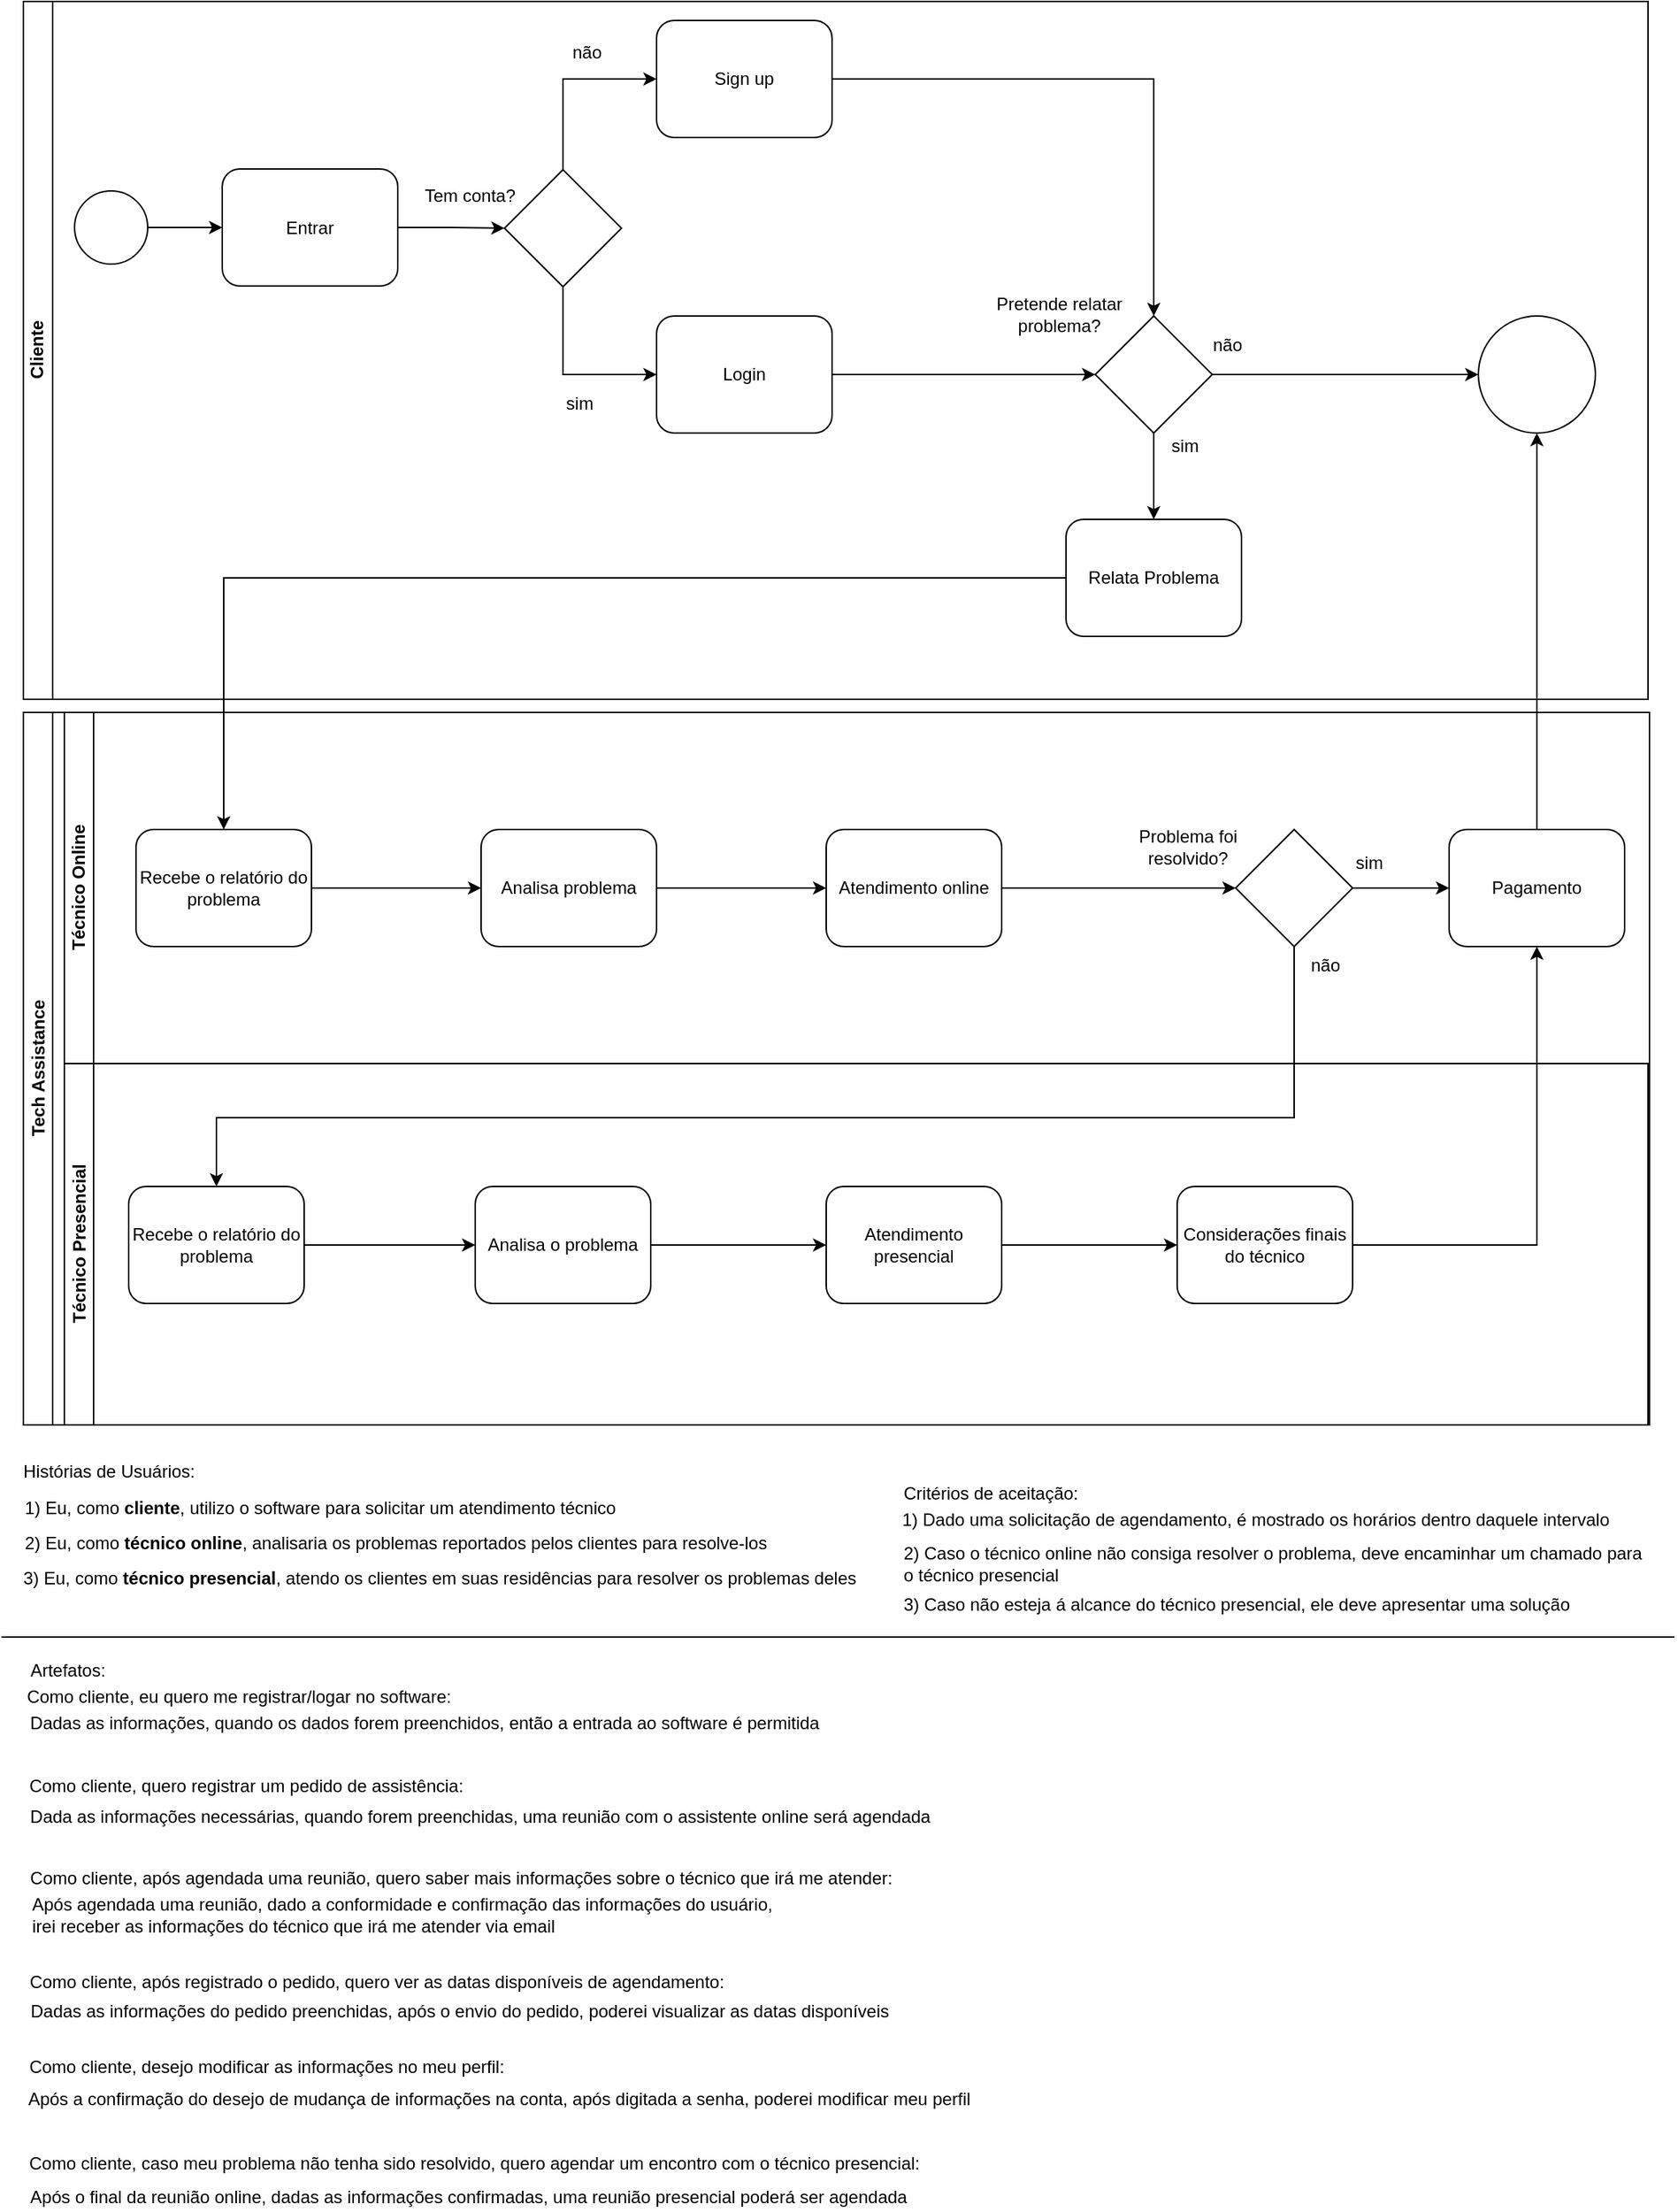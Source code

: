 <mxfile version="14.6.13" type="device" pages="4"><diagram id="fhYrM6fedOREc8LX-6zd" name="Fluxo de Negócios"><mxGraphModel dx="1086" dy="806" grid="0" gridSize="10" guides="1" tooltips="1" connect="1" arrows="1" fold="1" page="1" pageScale="1" pageWidth="1169" pageHeight="1654" math="0" shadow="0"><root><mxCell id="0"/><mxCell id="1" parent="0"/><mxCell id="6hOFbWfF97zYFT2G8j-g-1" value="Cliente" style="swimlane;html=1;horizontal=0;startSize=20;" parent="1" vertex="1"><mxGeometry x="29" y="41" width="1111" height="477" as="geometry"/></mxCell><mxCell id="6hOFbWfF97zYFT2G8j-g-12" style="edgeStyle=orthogonalEdgeStyle;rounded=0;orthogonalLoop=1;jettySize=auto;html=1;exitX=1;exitY=0.5;exitDx=0;exitDy=0;entryX=0;entryY=0.5;entryDx=0;entryDy=0;" parent="6hOFbWfF97zYFT2G8j-g-1" source="6hOFbWfF97zYFT2G8j-g-3" target="6hOFbWfF97zYFT2G8j-g-5" edge="1"><mxGeometry relative="1" as="geometry"/></mxCell><mxCell id="6hOFbWfF97zYFT2G8j-g-3" value="" style="shape=mxgraph.bpmn.shape;html=1;verticalLabelPosition=bottom;labelBackgroundColor=#ffffff;verticalAlign=top;align=center;perimeter=ellipsePerimeter;outlineConnect=0;outline=standard;symbol=general;" parent="6hOFbWfF97zYFT2G8j-g-1" vertex="1"><mxGeometry x="35" y="129.5" width="50" height="50" as="geometry"/></mxCell><mxCell id="6hOFbWfF97zYFT2G8j-g-7" style="edgeStyle=orthogonalEdgeStyle;rounded=0;orthogonalLoop=1;jettySize=auto;html=1;exitX=1;exitY=0.5;exitDx=0;exitDy=0;entryX=0;entryY=0.5;entryDx=0;entryDy=0;" parent="6hOFbWfF97zYFT2G8j-g-1" source="6hOFbWfF97zYFT2G8j-g-5" target="6hOFbWfF97zYFT2G8j-g-6" edge="1"><mxGeometry relative="1" as="geometry"/></mxCell><mxCell id="6hOFbWfF97zYFT2G8j-g-5" value="Entrar" style="shape=ext;rounded=1;html=1;whiteSpace=wrap;" parent="6hOFbWfF97zYFT2G8j-g-1" vertex="1"><mxGeometry x="136" y="114.5" width="120" height="80" as="geometry"/></mxCell><mxCell id="6hOFbWfF97zYFT2G8j-g-10" style="edgeStyle=orthogonalEdgeStyle;rounded=0;orthogonalLoop=1;jettySize=auto;html=1;exitX=0.5;exitY=0;exitDx=0;exitDy=0;entryX=0;entryY=0.5;entryDx=0;entryDy=0;" parent="6hOFbWfF97zYFT2G8j-g-1" source="6hOFbWfF97zYFT2G8j-g-6" target="6hOFbWfF97zYFT2G8j-g-9" edge="1"><mxGeometry relative="1" as="geometry"/></mxCell><mxCell id="6hOFbWfF97zYFT2G8j-g-11" style="edgeStyle=orthogonalEdgeStyle;rounded=0;orthogonalLoop=1;jettySize=auto;html=1;exitX=0.5;exitY=1;exitDx=0;exitDy=0;entryX=0;entryY=0.5;entryDx=0;entryDy=0;" parent="6hOFbWfF97zYFT2G8j-g-1" source="6hOFbWfF97zYFT2G8j-g-6" target="6hOFbWfF97zYFT2G8j-g-8" edge="1"><mxGeometry relative="1" as="geometry"/></mxCell><mxCell id="6hOFbWfF97zYFT2G8j-g-6" value="" style="rhombus;whiteSpace=wrap;html=1;" parent="6hOFbWfF97zYFT2G8j-g-1" vertex="1"><mxGeometry x="329" y="115" width="80" height="80" as="geometry"/></mxCell><mxCell id="6hOFbWfF97zYFT2G8j-g-22" style="edgeStyle=orthogonalEdgeStyle;rounded=0;orthogonalLoop=1;jettySize=auto;html=1;exitX=1;exitY=0.5;exitDx=0;exitDy=0;entryX=0;entryY=0.5;entryDx=0;entryDy=0;" parent="6hOFbWfF97zYFT2G8j-g-1" source="6hOFbWfF97zYFT2G8j-g-8" target="6hOFbWfF97zYFT2G8j-g-21" edge="1"><mxGeometry relative="1" as="geometry"/></mxCell><mxCell id="6hOFbWfF97zYFT2G8j-g-8" value="Login" style="shape=ext;rounded=1;html=1;whiteSpace=wrap;" parent="6hOFbWfF97zYFT2G8j-g-1" vertex="1"><mxGeometry x="433" y="215" width="120" height="80" as="geometry"/></mxCell><mxCell id="6hOFbWfF97zYFT2G8j-g-14" style="edgeStyle=orthogonalEdgeStyle;rounded=0;orthogonalLoop=1;jettySize=auto;html=1;exitX=1;exitY=0.5;exitDx=0;exitDy=0;entryX=0.5;entryY=0;entryDx=0;entryDy=0;" parent="6hOFbWfF97zYFT2G8j-g-1" source="6hOFbWfF97zYFT2G8j-g-9" target="6hOFbWfF97zYFT2G8j-g-21" edge="1"><mxGeometry relative="1" as="geometry"><mxPoint x="713" y="53" as="targetPoint"/></mxGeometry></mxCell><mxCell id="6hOFbWfF97zYFT2G8j-g-9" value="Sign up" style="shape=ext;rounded=1;html=1;whiteSpace=wrap;" parent="6hOFbWfF97zYFT2G8j-g-1" vertex="1"><mxGeometry x="433" y="13" width="120" height="80" as="geometry"/></mxCell><mxCell id="6hOFbWfF97zYFT2G8j-g-16" value="Tem conta?" style="text;html=1;align=center;verticalAlign=middle;resizable=0;points=[];autosize=1;" parent="6hOFbWfF97zYFT2G8j-g-1" vertex="1"><mxGeometry x="269" y="124" width="72" height="18" as="geometry"/></mxCell><mxCell id="6hOFbWfF97zYFT2G8j-g-17" value="sim" style="text;html=1;align=center;verticalAlign=middle;resizable=0;points=[];autosize=1;" parent="6hOFbWfF97zYFT2G8j-g-1" vertex="1"><mxGeometry x="365" y="266" width="29" height="18" as="geometry"/></mxCell><mxCell id="6hOFbWfF97zYFT2G8j-g-18" value="não" style="text;html=1;align=center;verticalAlign=middle;resizable=0;points=[];autosize=1;" parent="6hOFbWfF97zYFT2G8j-g-1" vertex="1"><mxGeometry x="370" y="26" width="30" height="18" as="geometry"/></mxCell><mxCell id="6hOFbWfF97zYFT2G8j-g-26" style="edgeStyle=orthogonalEdgeStyle;rounded=0;orthogonalLoop=1;jettySize=auto;html=1;exitX=1;exitY=0.5;exitDx=0;exitDy=0;entryX=0;entryY=0.5;entryDx=0;entryDy=0;" parent="6hOFbWfF97zYFT2G8j-g-1" source="6hOFbWfF97zYFT2G8j-g-21" target="6hOFbWfF97zYFT2G8j-g-25" edge="1"><mxGeometry relative="1" as="geometry"/></mxCell><mxCell id="6hOFbWfF97zYFT2G8j-g-32" style="edgeStyle=orthogonalEdgeStyle;rounded=0;orthogonalLoop=1;jettySize=auto;html=1;exitX=0.5;exitY=1;exitDx=0;exitDy=0;entryX=0.5;entryY=0;entryDx=0;entryDy=0;" parent="6hOFbWfF97zYFT2G8j-g-1" source="6hOFbWfF97zYFT2G8j-g-21" target="6hOFbWfF97zYFT2G8j-g-31" edge="1"><mxGeometry relative="1" as="geometry"/></mxCell><mxCell id="6hOFbWfF97zYFT2G8j-g-21" value="" style="rhombus;whiteSpace=wrap;html=1;" parent="6hOFbWfF97zYFT2G8j-g-1" vertex="1"><mxGeometry x="733" y="215" width="80" height="80" as="geometry"/></mxCell><mxCell id="6hOFbWfF97zYFT2G8j-g-24" value="Pretende relatar&lt;br&gt;problema?" style="text;html=1;align=center;verticalAlign=middle;resizable=0;points=[];autosize=1;" parent="6hOFbWfF97zYFT2G8j-g-1" vertex="1"><mxGeometry x="660" y="198" width="96" height="32" as="geometry"/></mxCell><mxCell id="6hOFbWfF97zYFT2G8j-g-25" value="" style="ellipse;whiteSpace=wrap;html=1;aspect=fixed;" parent="6hOFbWfF97zYFT2G8j-g-1" vertex="1"><mxGeometry x="995" y="215" width="80" height="80" as="geometry"/></mxCell><mxCell id="6hOFbWfF97zYFT2G8j-g-27" value="não" style="text;html=1;align=center;verticalAlign=middle;resizable=0;points=[];autosize=1;" parent="6hOFbWfF97zYFT2G8j-g-1" vertex="1"><mxGeometry x="808" y="226" width="30" height="18" as="geometry"/></mxCell><mxCell id="6hOFbWfF97zYFT2G8j-g-28" value="sim" style="text;html=1;align=center;verticalAlign=middle;resizable=0;points=[];autosize=1;" parent="6hOFbWfF97zYFT2G8j-g-1" vertex="1"><mxGeometry x="779" y="295" width="29" height="18" as="geometry"/></mxCell><mxCell id="6hOFbWfF97zYFT2G8j-g-31" value="Relata Problema" style="shape=ext;rounded=1;html=1;whiteSpace=wrap;" parent="6hOFbWfF97zYFT2G8j-g-1" vertex="1"><mxGeometry x="713" y="354" width="120" height="80" as="geometry"/></mxCell><mxCell id="6hOFbWfF97zYFT2G8j-g-20" value="Tech Assistance" style="swimlane;html=1;horizontal=0;startSize=20;" parent="1" vertex="1"><mxGeometry x="29" y="527" width="1112" height="487" as="geometry"/></mxCell><mxCell id="6hOFbWfF97zYFT2G8j-g-30" value="Técnico Online" style="swimlane;html=1;horizontal=0;startSize=20;" parent="6hOFbWfF97zYFT2G8j-g-20" vertex="1"><mxGeometry x="28" width="1084" height="240" as="geometry"/></mxCell><mxCell id="6hOFbWfF97zYFT2G8j-g-37" style="edgeStyle=orthogonalEdgeStyle;rounded=0;orthogonalLoop=1;jettySize=auto;html=1;exitX=1;exitY=0.5;exitDx=0;exitDy=0;entryX=0;entryY=0.5;entryDx=0;entryDy=0;" parent="6hOFbWfF97zYFT2G8j-g-30" source="6hOFbWfF97zYFT2G8j-g-33" target="6hOFbWfF97zYFT2G8j-g-36" edge="1"><mxGeometry relative="1" as="geometry"/></mxCell><mxCell id="6hOFbWfF97zYFT2G8j-g-33" value="Recebe o relatório do problema" style="shape=ext;rounded=1;html=1;whiteSpace=wrap;" parent="6hOFbWfF97zYFT2G8j-g-30" vertex="1"><mxGeometry x="49" y="80" width="120" height="80" as="geometry"/></mxCell><mxCell id="6hOFbWfF97zYFT2G8j-g-41" style="edgeStyle=orthogonalEdgeStyle;rounded=0;orthogonalLoop=1;jettySize=auto;html=1;exitX=1;exitY=0.5;exitDx=0;exitDy=0;entryX=0;entryY=0.5;entryDx=0;entryDy=0;" parent="6hOFbWfF97zYFT2G8j-g-30" source="6hOFbWfF97zYFT2G8j-g-36" target="6hOFbWfF97zYFT2G8j-g-40" edge="1"><mxGeometry relative="1" as="geometry"/></mxCell><mxCell id="6hOFbWfF97zYFT2G8j-g-36" value="Analisa problema" style="shape=ext;rounded=1;html=1;whiteSpace=wrap;" parent="6hOFbWfF97zYFT2G8j-g-30" vertex="1"><mxGeometry x="285" y="80" width="120" height="80" as="geometry"/></mxCell><mxCell id="6hOFbWfF97zYFT2G8j-g-43" style="edgeStyle=orthogonalEdgeStyle;rounded=0;orthogonalLoop=1;jettySize=auto;html=1;exitX=1;exitY=0.5;exitDx=0;exitDy=0;entryX=0;entryY=0.5;entryDx=0;entryDy=0;" parent="6hOFbWfF97zYFT2G8j-g-30" source="6hOFbWfF97zYFT2G8j-g-40" target="6hOFbWfF97zYFT2G8j-g-42" edge="1"><mxGeometry relative="1" as="geometry"/></mxCell><mxCell id="6hOFbWfF97zYFT2G8j-g-40" value="Atendimento online" style="shape=ext;rounded=1;html=1;whiteSpace=wrap;" parent="6hOFbWfF97zYFT2G8j-g-30" vertex="1"><mxGeometry x="521" y="80" width="120" height="80" as="geometry"/></mxCell><mxCell id="LkQ3J-r3MltWaJuAtTZb-3" style="edgeStyle=orthogonalEdgeStyle;rounded=0;orthogonalLoop=1;jettySize=auto;html=1;exitX=1;exitY=0.5;exitDx=0;exitDy=0;" parent="6hOFbWfF97zYFT2G8j-g-30" source="6hOFbWfF97zYFT2G8j-g-42" target="LkQ3J-r3MltWaJuAtTZb-1" edge="1"><mxGeometry relative="1" as="geometry"/></mxCell><mxCell id="6hOFbWfF97zYFT2G8j-g-42" value="" style="rhombus;whiteSpace=wrap;html=1;" parent="6hOFbWfF97zYFT2G8j-g-30" vertex="1"><mxGeometry x="801" y="80" width="80" height="80" as="geometry"/></mxCell><mxCell id="6hOFbWfF97zYFT2G8j-g-45" value="Problema foi&lt;br&gt;resolvido?" style="text;html=1;align=center;verticalAlign=middle;resizable=0;points=[];autosize=1;" parent="6hOFbWfF97zYFT2G8j-g-30" vertex="1"><mxGeometry x="729" y="76" width="77" height="32" as="geometry"/></mxCell><mxCell id="6hOFbWfF97zYFT2G8j-g-46" value="sim" style="text;html=1;align=center;verticalAlign=middle;resizable=0;points=[];autosize=1;" parent="6hOFbWfF97zYFT2G8j-g-30" vertex="1"><mxGeometry x="877" y="94" width="29" height="18" as="geometry"/></mxCell><mxCell id="6hOFbWfF97zYFT2G8j-g-47" value="não" style="text;html=1;align=center;verticalAlign=middle;resizable=0;points=[];autosize=1;" parent="6hOFbWfF97zYFT2G8j-g-30" vertex="1"><mxGeometry x="847" y="164" width="30" height="18" as="geometry"/></mxCell><mxCell id="LkQ3J-r3MltWaJuAtTZb-1" value="Pagamento" style="shape=ext;rounded=1;html=1;whiteSpace=wrap;" parent="6hOFbWfF97zYFT2G8j-g-30" vertex="1"><mxGeometry x="947" y="80" width="120" height="80" as="geometry"/></mxCell><mxCell id="6hOFbWfF97zYFT2G8j-g-49" value="Técnico Presencial" style="swimlane;html=1;horizontal=0;startSize=20;" parent="6hOFbWfF97zYFT2G8j-g-20" vertex="1"><mxGeometry x="28" y="240" width="1083" height="247" as="geometry"/></mxCell><mxCell id="6hOFbWfF97zYFT2G8j-g-53" style="edgeStyle=orthogonalEdgeStyle;rounded=0;orthogonalLoop=1;jettySize=auto;html=1;exitX=1;exitY=0.5;exitDx=0;exitDy=0;entryX=0;entryY=0.5;entryDx=0;entryDy=0;" parent="6hOFbWfF97zYFT2G8j-g-49" source="6hOFbWfF97zYFT2G8j-g-50" target="6hOFbWfF97zYFT2G8j-g-52" edge="1"><mxGeometry relative="1" as="geometry"/></mxCell><mxCell id="6hOFbWfF97zYFT2G8j-g-50" value="Recebe o relatório do problema" style="shape=ext;rounded=1;html=1;whiteSpace=wrap;" parent="6hOFbWfF97zYFT2G8j-g-49" vertex="1"><mxGeometry x="44" y="84" width="120" height="80" as="geometry"/></mxCell><mxCell id="6hOFbWfF97zYFT2G8j-g-55" style="edgeStyle=orthogonalEdgeStyle;rounded=0;orthogonalLoop=1;jettySize=auto;html=1;exitX=1;exitY=0.5;exitDx=0;exitDy=0;entryX=0;entryY=0.5;entryDx=0;entryDy=0;" parent="6hOFbWfF97zYFT2G8j-g-49" source="6hOFbWfF97zYFT2G8j-g-52" target="6hOFbWfF97zYFT2G8j-g-54" edge="1"><mxGeometry relative="1" as="geometry"/></mxCell><mxCell id="6hOFbWfF97zYFT2G8j-g-52" value="Analisa o problema" style="shape=ext;rounded=1;html=1;whiteSpace=wrap;" parent="6hOFbWfF97zYFT2G8j-g-49" vertex="1"><mxGeometry x="281" y="84" width="120" height="80" as="geometry"/></mxCell><mxCell id="6hOFbWfF97zYFT2G8j-g-57" style="edgeStyle=orthogonalEdgeStyle;rounded=0;orthogonalLoop=1;jettySize=auto;html=1;exitX=1;exitY=0.5;exitDx=0;exitDy=0;entryX=0;entryY=0.5;entryDx=0;entryDy=0;" parent="6hOFbWfF97zYFT2G8j-g-49" source="6hOFbWfF97zYFT2G8j-g-54" target="6hOFbWfF97zYFT2G8j-g-56" edge="1"><mxGeometry relative="1" as="geometry"/></mxCell><mxCell id="6hOFbWfF97zYFT2G8j-g-54" value="Atendimento presencial" style="shape=ext;rounded=1;html=1;whiteSpace=wrap;" parent="6hOFbWfF97zYFT2G8j-g-49" vertex="1"><mxGeometry x="521" y="84" width="120" height="80" as="geometry"/></mxCell><mxCell id="6hOFbWfF97zYFT2G8j-g-56" value="Considerações finais do técnico" style="shape=ext;rounded=1;html=1;whiteSpace=wrap;" parent="6hOFbWfF97zYFT2G8j-g-49" vertex="1"><mxGeometry x="761" y="84" width="120" height="80" as="geometry"/></mxCell><mxCell id="6hOFbWfF97zYFT2G8j-g-51" style="edgeStyle=orthogonalEdgeStyle;rounded=0;orthogonalLoop=1;jettySize=auto;html=1;exitX=0.5;exitY=1;exitDx=0;exitDy=0;entryX=0.5;entryY=0;entryDx=0;entryDy=0;" parent="6hOFbWfF97zYFT2G8j-g-20" source="6hOFbWfF97zYFT2G8j-g-42" target="6hOFbWfF97zYFT2G8j-g-50" edge="1"><mxGeometry relative="1" as="geometry"><Array as="points"><mxPoint x="869" y="277"/><mxPoint x="132" y="277"/></Array></mxGeometry></mxCell><mxCell id="LkQ3J-r3MltWaJuAtTZb-2" style="edgeStyle=orthogonalEdgeStyle;rounded=0;orthogonalLoop=1;jettySize=auto;html=1;exitX=1;exitY=0.5;exitDx=0;exitDy=0;" parent="6hOFbWfF97zYFT2G8j-g-20" source="6hOFbWfF97zYFT2G8j-g-56" target="LkQ3J-r3MltWaJuAtTZb-1" edge="1"><mxGeometry relative="1" as="geometry"/></mxCell><mxCell id="6hOFbWfF97zYFT2G8j-g-48" style="edgeStyle=orthogonalEdgeStyle;rounded=0;orthogonalLoop=1;jettySize=auto;html=1;exitX=0;exitY=0.5;exitDx=0;exitDy=0;entryX=0.5;entryY=0;entryDx=0;entryDy=0;" parent="1" source="6hOFbWfF97zYFT2G8j-g-31" target="6hOFbWfF97zYFT2G8j-g-33" edge="1"><mxGeometry relative="1" as="geometry"/></mxCell><mxCell id="LkQ3J-r3MltWaJuAtTZb-4" style="edgeStyle=orthogonalEdgeStyle;rounded=0;orthogonalLoop=1;jettySize=auto;html=1;exitX=0.5;exitY=0;exitDx=0;exitDy=0;entryX=0.5;entryY=1;entryDx=0;entryDy=0;" parent="1" source="LkQ3J-r3MltWaJuAtTZb-1" target="6hOFbWfF97zYFT2G8j-g-25" edge="1"><mxGeometry relative="1" as="geometry"/></mxCell><mxCell id="DTJ91bI0KCERQVyv46Px-1" value="Histórias de Usuários:" style="text;html=1;align=left;verticalAlign=middle;resizable=0;points=[];autosize=1;" parent="1" vertex="1"><mxGeometry x="27" y="1037" width="127" height="18" as="geometry"/></mxCell><mxCell id="DTJ91bI0KCERQVyv46Px-2" value="1) Eu, como &lt;b&gt;cliente&lt;/b&gt;, utilizo o software para solicitar um atendimento técnico" style="text;html=1;align=left;verticalAlign=middle;resizable=0;points=[];autosize=1;" parent="1" vertex="1"><mxGeometry x="28" y="1062" width="414" height="18" as="geometry"/></mxCell><mxCell id="DTJ91bI0KCERQVyv46Px-3" value="&lt;div&gt;&lt;span&gt;2) Eu, como &lt;/span&gt;&lt;b&gt;técnico online&lt;/b&gt;&lt;span&gt;, analisaria os problemas reportados pelos clientes para resolve-los&lt;/span&gt;&lt;/div&gt;" style="text;html=1;align=left;verticalAlign=middle;resizable=0;points=[];autosize=1;" parent="1" vertex="1"><mxGeometry x="28" y="1086" width="518" height="18" as="geometry"/></mxCell><mxCell id="DTJ91bI0KCERQVyv46Px-4" value="3) Eu, como &lt;b&gt;técnico presencial&lt;/b&gt;, atendo os clientes em suas residências para resolver os problemas deles" style="text;html=1;align=left;verticalAlign=middle;resizable=0;points=[];autosize=1;" parent="1" vertex="1"><mxGeometry x="27" y="1110" width="580" height="18" as="geometry"/></mxCell><mxCell id="CYKeE9gmk5xtWuaOP8tf-1" value="Critérios de aceitação:" style="text;html=1;align=left;verticalAlign=middle;resizable=0;points=[];autosize=1;" parent="1" vertex="1"><mxGeometry x="629" y="1052" width="129" height="18" as="geometry"/></mxCell><mxCell id="CYKeE9gmk5xtWuaOP8tf-2" value="1) Dado uma solicitação de agendamento, é mostrado os horários dentro daquele intervalo" style="text;html=1;align=left;verticalAlign=middle;resizable=0;points=[];autosize=1;" parent="1" vertex="1"><mxGeometry x="628" y="1070" width="494" height="18" as="geometry"/></mxCell><mxCell id="CYKeE9gmk5xtWuaOP8tf-3" value="2) Caso o técnico online não consiga resolver o problema, deve encaminhar um chamado para &lt;br&gt;o técnico presencial&amp;nbsp;" style="text;html=1;align=left;verticalAlign=middle;resizable=0;points=[];autosize=1;" parent="1" vertex="1"><mxGeometry x="629" y="1093" width="515" height="32" as="geometry"/></mxCell><mxCell id="CYKeE9gmk5xtWuaOP8tf-4" value="3) Caso não esteja á alcance do técnico presencial, ele deve apresentar uma solução" style="text;html=1;align=left;verticalAlign=middle;resizable=0;points=[];autosize=1;" parent="1" vertex="1"><mxGeometry x="629" y="1128" width="466" height="18" as="geometry"/></mxCell><mxCell id="sM4nDDVe7Kjpya3O-vPJ-1" value="Artefatos:" style="text;html=1;align=center;verticalAlign=middle;resizable=0;points=[];autosize=1;strokeColor=none;" parent="1" vertex="1"><mxGeometry x="28" y="1173" width="61" height="18" as="geometry"/></mxCell><mxCell id="sM4nDDVe7Kjpya3O-vPJ-3" value="Como cliente, eu quero me registrar/logar no software:" style="text;html=1;align=center;verticalAlign=middle;resizable=0;points=[];autosize=1;strokeColor=none;" parent="1" vertex="1"><mxGeometry x="26" y="1191" width="300" height="18" as="geometry"/></mxCell><mxCell id="sM4nDDVe7Kjpya3O-vPJ-4" value="Dadas as informações, quando os dados forem preenchidos, então a entrada ao software é permitida" style="text;html=1;align=center;verticalAlign=middle;resizable=0;points=[];autosize=1;strokeColor=none;" parent="1" vertex="1"><mxGeometry x="28" y="1209" width="550" height="18" as="geometry"/></mxCell><mxCell id="sM4nDDVe7Kjpya3O-vPJ-5" value="Como cliente, quero registrar um pedido de assistência:" style="text;html=1;align=center;verticalAlign=middle;resizable=0;points=[];autosize=1;strokeColor=none;" parent="1" vertex="1"><mxGeometry x="27" y="1252" width="307" height="18" as="geometry"/></mxCell><mxCell id="sM4nDDVe7Kjpya3O-vPJ-10" style="rounded=0;orthogonalLoop=1;jettySize=auto;html=1;endArrow=none;endFill=0;" parent="1" edge="1"><mxGeometry relative="1" as="geometry"><mxPoint x="1158" y="1159" as="targetPoint"/><mxPoint x="14" y="1159" as="sourcePoint"/></mxGeometry></mxCell><mxCell id="sM4nDDVe7Kjpya3O-vPJ-6" value="Dada as informações necessárias, quando forem preenchidas, uma reunião com o assistente online será agendada" style="text;html=1;align=center;verticalAlign=middle;resizable=0;points=[];autosize=1;strokeColor=none;" parent="1" vertex="1"><mxGeometry x="28" y="1273" width="626" height="18" as="geometry"/></mxCell><mxCell id="sM4nDDVe7Kjpya3O-vPJ-7" value="Como cliente, após registrado o pedido, quero ver as datas disponíveis de agendamento:&amp;nbsp;" style="text;html=1;align=center;verticalAlign=middle;resizable=0;points=[];autosize=1;strokeColor=none;" parent="1" vertex="1"><mxGeometry x="28" y="1386" width="488" height="18" as="geometry"/></mxCell><mxCell id="sM4nDDVe7Kjpya3O-vPJ-9" value="Dadas as informações do pedido preenchidas, após o envio do pedido, poderei visualizar as datas disponíveis" style="text;html=1;align=center;verticalAlign=middle;resizable=0;points=[];autosize=1;strokeColor=none;" parent="1" vertex="1"><mxGeometry x="28" y="1406" width="597" height="18" as="geometry"/></mxCell><mxCell id="sM4nDDVe7Kjpya3O-vPJ-11" value="Como cliente, após agendada uma reunião, quero saber mais informações sobre o técnico que irá me atender:" style="text;html=1;align=center;verticalAlign=middle;resizable=0;points=[];autosize=1;strokeColor=none;" parent="1" vertex="1"><mxGeometry x="28" y="1315" width="600" height="18" as="geometry"/></mxCell><mxCell id="sM4nDDVe7Kjpya3O-vPJ-12" value="Após agendada uma reunião, dado a conformidade e confirmação das informações do usuário,&lt;br&gt;irei receber as informações do técnico que irá me atender via email" style="text;html=1;align=left;verticalAlign=middle;resizable=0;points=[];autosize=1;strokeColor=none;" parent="1" vertex="1"><mxGeometry x="33" y="1333" width="516" height="32" as="geometry"/></mxCell><mxCell id="sM4nDDVe7Kjpya3O-vPJ-13" value="Como cliente, desejo modificar as informações no meu perfil:" style="text;html=1;align=center;verticalAlign=middle;resizable=0;points=[];autosize=1;strokeColor=none;" parent="1" vertex="1"><mxGeometry x="27" y="1444" width="335" height="18" as="geometry"/></mxCell><mxCell id="sM4nDDVe7Kjpya3O-vPJ-14" value="Após a confirmação do desejo de mudança de informações na conta, após digitada a senha, poderei modificar meu perfil" style="text;html=1;align=center;verticalAlign=middle;resizable=0;points=[];autosize=1;strokeColor=none;" parent="1" vertex="1"><mxGeometry x="27" y="1466" width="654" height="18" as="geometry"/></mxCell><mxCell id="aVCE51Q3PPtq1mWUPrL8-1" value="Como cliente, caso meu problema não tenha sido resolvido, quero agendar um encontro com o técnico presencial:" style="text;html=1;align=center;verticalAlign=middle;resizable=0;points=[];autosize=1;strokeColor=none;" parent="1" vertex="1"><mxGeometry x="27" y="1510" width="619" height="18" as="geometry"/></mxCell><mxCell id="aVCE51Q3PPtq1mWUPrL8-2" value="Após o final da reunião online, dadas as informações confirmadas, uma reunião presencial poderá ser agendada" style="text;html=1;align=center;verticalAlign=middle;resizable=0;points=[];autosize=1;strokeColor=none;" parent="1" vertex="1"><mxGeometry x="28" y="1533" width="610" height="18" as="geometry"/></mxCell></root></mxGraphModel></diagram><diagram id="Uy4hzoEuqUokP6v6UYgX" name="Diagrama ER"><mxGraphModel dx="1422" dy="822" grid="0" gridSize="10" guides="1" tooltips="1" connect="1" arrows="1" fold="1" page="1" pageScale="1" pageWidth="2339" pageHeight="3300" math="0" shadow="0"><root><mxCell id="2-ZSqhqYMnoBmDnUbMwL-0"/><mxCell id="2-ZSqhqYMnoBmDnUbMwL-1" parent="2-ZSqhqYMnoBmDnUbMwL-0"/><mxCell id="201b-r6yX68AuiItKj9P-21" style="edgeStyle=none;rounded=0;orthogonalLoop=1;jettySize=auto;html=1;exitX=1;exitY=0;exitDx=0;exitDy=0;entryX=0;entryY=1;entryDx=0;entryDy=0;endArrow=none;endFill=0;" parent="2-ZSqhqYMnoBmDnUbMwL-1" source="zXhLOtwSqZOTrxeQM2Ml-44" target="zXhLOtwSqZOTrxeQM2Ml-23" edge="1"><mxGeometry relative="1" as="geometry"/></mxCell><mxCell id="zXhLOtwSqZOTrxeQM2Ml-44" value="" style="ellipse;whiteSpace=wrap;html=1;" parent="2-ZSqhqYMnoBmDnUbMwL-1" vertex="1"><mxGeometry x="310" y="734" width="120" height="60" as="geometry"/></mxCell><mxCell id="201b-r6yX68AuiItKj9P-19" style="edgeStyle=none;rounded=0;orthogonalLoop=1;jettySize=auto;html=1;exitX=1;exitY=0.5;exitDx=0;exitDy=0;entryX=0;entryY=0.5;entryDx=0;entryDy=0;endArrow=none;endFill=0;" parent="2-ZSqhqYMnoBmDnUbMwL-1" source="zXhLOtwSqZOTrxeQM2Ml-41" target="zXhLOtwSqZOTrxeQM2Ml-23" edge="1"><mxGeometry relative="1" as="geometry"/></mxCell><mxCell id="zXhLOtwSqZOTrxeQM2Ml-41" value="" style="ellipse;whiteSpace=wrap;html=1;" parent="2-ZSqhqYMnoBmDnUbMwL-1" vertex="1"><mxGeometry x="310" y="647.5" width="120" height="60" as="geometry"/></mxCell><mxCell id="201b-r6yX68AuiItKj9P-10" style="edgeStyle=orthogonalEdgeStyle;rounded=0;orthogonalLoop=1;jettySize=auto;html=1;exitX=0;exitY=0.5;exitDx=0;exitDy=0;entryX=1;entryY=0.5;entryDx=0;entryDy=0;endArrow=none;endFill=0;" parent="2-ZSqhqYMnoBmDnUbMwL-1" source="aGDb4Ro1W5bUOzmWCLxA-0" target="V69mjMTbIYioe44d5kkG-5" edge="1"><mxGeometry relative="1" as="geometry"><mxPoint x="1263" y="390" as="targetPoint"/></mxGeometry></mxCell><mxCell id="201b-r6yX68AuiItKj9P-12" style="edgeStyle=none;rounded=0;orthogonalLoop=1;jettySize=auto;html=1;exitX=1;exitY=0.5;exitDx=0;exitDy=0;entryX=0;entryY=0.5;entryDx=0;entryDy=0;endArrow=none;endFill=0;" parent="2-ZSqhqYMnoBmDnUbMwL-1" source="aGDb4Ro1W5bUOzmWCLxA-0" target="aGDb4Ro1W5bUOzmWCLxA-7" edge="1"><mxGeometry relative="1" as="geometry"/></mxCell><mxCell id="201b-r6yX68AuiItKj9P-13" style="edgeStyle=none;rounded=0;orthogonalLoop=1;jettySize=auto;html=1;exitX=1;exitY=1;exitDx=0;exitDy=0;entryX=0;entryY=0;entryDx=0;entryDy=0;endArrow=none;endFill=0;" parent="2-ZSqhqYMnoBmDnUbMwL-1" source="aGDb4Ro1W5bUOzmWCLxA-0" target="aGDb4Ro1W5bUOzmWCLxA-19" edge="1"><mxGeometry relative="1" as="geometry"/></mxCell><mxCell id="201b-r6yX68AuiItKj9P-14" style="edgeStyle=none;rounded=0;orthogonalLoop=1;jettySize=auto;html=1;exitX=0;exitY=1;exitDx=0;exitDy=0;entryX=0.5;entryY=0;entryDx=0;entryDy=0;endArrow=none;endFill=0;" parent="2-ZSqhqYMnoBmDnUbMwL-1" source="aGDb4Ro1W5bUOzmWCLxA-0" target="zXhLOtwSqZOTrxeQM2Ml-0" edge="1"><mxGeometry relative="1" as="geometry"/></mxCell><mxCell id="201b-r6yX68AuiItKj9P-16" style="edgeStyle=none;rounded=0;orthogonalLoop=1;jettySize=auto;html=1;exitX=0.5;exitY=1;exitDx=0;exitDy=0;entryX=0.5;entryY=0;entryDx=0;entryDy=0;endArrow=none;endFill=0;" parent="2-ZSqhqYMnoBmDnUbMwL-1" source="aGDb4Ro1W5bUOzmWCLxA-0" target="aGDb4Ro1W5bUOzmWCLxA-5" edge="1"><mxGeometry relative="1" as="geometry"/></mxCell><mxCell id="201b-r6yX68AuiItKj9P-17" style="edgeStyle=none;rounded=0;orthogonalLoop=1;jettySize=auto;html=1;exitX=1;exitY=0.5;exitDx=0;exitDy=0;entryX=0;entryY=0.5;entryDx=0;entryDy=0;endArrow=none;endFill=0;" parent="2-ZSqhqYMnoBmDnUbMwL-1" source="V69mjMTbIYioe44d5kkG-0" target="aGDb4Ro1W5bUOzmWCLxA-1" edge="1"><mxGeometry relative="1" as="geometry"/></mxCell><mxCell id="201b-r6yX68AuiItKj9P-33" style="rounded=0;orthogonalLoop=1;jettySize=auto;html=1;exitX=0;exitY=0;exitDx=0;exitDy=0;entryX=0.5;entryY=1;entryDx=0;entryDy=0;endArrow=none;endFill=0;" parent="2-ZSqhqYMnoBmDnUbMwL-1" source="aGDb4Ro1W5bUOzmWCLxA-0" target="201b-r6yX68AuiItKj9P-31" edge="1"><mxGeometry relative="1" as="geometry"/></mxCell><mxCell id="aGDb4Ro1W5bUOzmWCLxA-0" value="Pessoa" style="whiteSpace=wrap;html=1;align=center;" parent="2-ZSqhqYMnoBmDnUbMwL-1" vertex="1"><mxGeometry x="1281.5" y="370" width="100" height="40" as="geometry"/></mxCell><mxCell id="aGDb4Ro1W5bUOzmWCLxA-1" value="Id_cliente" style="ellipse;whiteSpace=wrap;html=1;align=center;fontStyle=4;" parent="2-ZSqhqYMnoBmDnUbMwL-1" vertex="1"><mxGeometry x="1123" y="180" width="100" height="40" as="geometry"/></mxCell><mxCell id="201b-r6yX68AuiItKj9P-15" style="edgeStyle=none;rounded=0;orthogonalLoop=1;jettySize=auto;html=1;exitX=0.5;exitY=1;exitDx=0;exitDy=0;entryX=0.5;entryY=0;entryDx=0;entryDy=0;endArrow=none;endFill=0;" parent="2-ZSqhqYMnoBmDnUbMwL-1" source="aGDb4Ro1W5bUOzmWCLxA-3" target="aGDb4Ro1W5bUOzmWCLxA-0" edge="1"><mxGeometry relative="1" as="geometry"/></mxCell><mxCell id="aGDb4Ro1W5bUOzmWCLxA-3" value="Email" style="ellipse;whiteSpace=wrap;html=1;align=center;" parent="2-ZSqhqYMnoBmDnUbMwL-1" vertex="1"><mxGeometry x="1303" y="240" width="100" height="40" as="geometry"/></mxCell><mxCell id="aGDb4Ro1W5bUOzmWCLxA-5" value="Senha" style="ellipse;whiteSpace=wrap;html=1;align=center;" parent="2-ZSqhqYMnoBmDnUbMwL-1" vertex="1"><mxGeometry x="1303" y="489" width="100" height="40" as="geometry"/></mxCell><mxCell id="aGDb4Ro1W5bUOzmWCLxA-15" style="edgeStyle=none;rounded=0;orthogonalLoop=1;jettySize=auto;html=1;exitX=1;exitY=0.5;exitDx=0;exitDy=0;entryX=0;entryY=0.5;entryDx=0;entryDy=0;endArrow=none;endFill=0;" parent="2-ZSqhqYMnoBmDnUbMwL-1" source="aGDb4Ro1W5bUOzmWCLxA-7" target="aGDb4Ro1W5bUOzmWCLxA-13" edge="1"><mxGeometry relative="1" as="geometry"/></mxCell><mxCell id="aGDb4Ro1W5bUOzmWCLxA-16" style="edgeStyle=none;rounded=0;orthogonalLoop=1;jettySize=auto;html=1;exitX=0.5;exitY=0;exitDx=0;exitDy=0;entryX=0.5;entryY=1;entryDx=0;entryDy=0;endArrow=none;endFill=0;" parent="2-ZSqhqYMnoBmDnUbMwL-1" source="aGDb4Ro1W5bUOzmWCLxA-7" target="aGDb4Ro1W5bUOzmWCLxA-11" edge="1"><mxGeometry relative="1" as="geometry"/></mxCell><mxCell id="aGDb4Ro1W5bUOzmWCLxA-17" style="edgeStyle=none;rounded=0;orthogonalLoop=1;jettySize=auto;html=1;exitX=1;exitY=0;exitDx=0;exitDy=0;entryX=0;entryY=1;entryDx=0;entryDy=0;endArrow=none;endFill=0;" parent="2-ZSqhqYMnoBmDnUbMwL-1" source="aGDb4Ro1W5bUOzmWCLxA-7" target="aGDb4Ro1W5bUOzmWCLxA-12" edge="1"><mxGeometry relative="1" as="geometry"/></mxCell><mxCell id="aGDb4Ro1W5bUOzmWCLxA-18" style="edgeStyle=none;rounded=0;orthogonalLoop=1;jettySize=auto;html=1;exitX=1;exitY=1;exitDx=0;exitDy=0;entryX=0;entryY=0;entryDx=0;entryDy=0;endArrow=none;endFill=0;" parent="2-ZSqhqYMnoBmDnUbMwL-1" source="aGDb4Ro1W5bUOzmWCLxA-7" target="aGDb4Ro1W5bUOzmWCLxA-14" edge="1"><mxGeometry relative="1" as="geometry"/></mxCell><mxCell id="aGDb4Ro1W5bUOzmWCLxA-7" value="Endereço" style="ellipse;whiteSpace=wrap;html=1;align=center;" parent="2-ZSqhqYMnoBmDnUbMwL-1" vertex="1"><mxGeometry x="1453.5" y="370" width="100" height="40" as="geometry"/></mxCell><mxCell id="aGDb4Ro1W5bUOzmWCLxA-33" style="edgeStyle=none;rounded=0;orthogonalLoop=1;jettySize=auto;html=1;exitX=0.5;exitY=1;exitDx=0;exitDy=0;entryX=0.5;entryY=0;entryDx=0;entryDy=0;endArrow=none;endFill=0;" parent="2-ZSqhqYMnoBmDnUbMwL-1" source="aGDb4Ro1W5bUOzmWCLxA-9" target="aGDb4Ro1W5bUOzmWCLxA-30" edge="1"><mxGeometry relative="1" as="geometry"/></mxCell><mxCell id="aGDb4Ro1W5bUOzmWCLxA-9" value="Técnico" style="whiteSpace=wrap;html=1;align=center;" parent="2-ZSqhqYMnoBmDnUbMwL-1" vertex="1"><mxGeometry x="983" y="630" width="100" height="40" as="geometry"/></mxCell><mxCell id="aGDb4Ro1W5bUOzmWCLxA-35" style="edgeStyle=none;rounded=0;orthogonalLoop=1;jettySize=auto;html=1;exitX=0.5;exitY=0;exitDx=0;exitDy=0;endArrow=none;endFill=0;entryX=0;entryY=1;entryDx=0;entryDy=0;" parent="2-ZSqhqYMnoBmDnUbMwL-1" source="aGDb4Ro1W5bUOzmWCLxA-10" target="aGDb4Ro1W5bUOzmWCLxA-30" edge="1"><mxGeometry relative="1" as="geometry"><mxPoint x="1021.75" y="770" as="targetPoint"/></mxGeometry></mxCell><mxCell id="aGDb4Ro1W5bUOzmWCLxA-10" value="Técnico presencial" style="whiteSpace=wrap;html=1;align=center;" parent="2-ZSqhqYMnoBmDnUbMwL-1" vertex="1"><mxGeometry x="802.5" y="804" width="100" height="40" as="geometry"/></mxCell><mxCell id="aGDb4Ro1W5bUOzmWCLxA-11" value="Rua" style="ellipse;whiteSpace=wrap;html=1;align=center;" parent="2-ZSqhqYMnoBmDnUbMwL-1" vertex="1"><mxGeometry x="1453.5" y="284" width="100" height="40" as="geometry"/></mxCell><mxCell id="aGDb4Ro1W5bUOzmWCLxA-12" value="Número" style="ellipse;whiteSpace=wrap;html=1;align=center;" parent="2-ZSqhqYMnoBmDnUbMwL-1" vertex="1"><mxGeometry x="1596.5" y="284" width="100" height="40" as="geometry"/></mxCell><mxCell id="aGDb4Ro1W5bUOzmWCLxA-13" value="Cidade" style="ellipse;whiteSpace=wrap;html=1;align=center;" parent="2-ZSqhqYMnoBmDnUbMwL-1" vertex="1"><mxGeometry x="1596.5" y="370" width="100" height="40" as="geometry"/></mxCell><mxCell id="aGDb4Ro1W5bUOzmWCLxA-14" value="Estado" style="ellipse;whiteSpace=wrap;html=1;align=center;" parent="2-ZSqhqYMnoBmDnUbMwL-1" vertex="1"><mxGeometry x="1596.5" y="456" width="100" height="40" as="geometry"/></mxCell><mxCell id="aGDb4Ro1W5bUOzmWCLxA-19" value="Nome completo" style="ellipse;whiteSpace=wrap;html=1;align=center;" parent="2-ZSqhqYMnoBmDnUbMwL-1" vertex="1"><mxGeometry x="1453.5" y="556" width="100" height="40" as="geometry"/></mxCell><mxCell id="aGDb4Ro1W5bUOzmWCLxA-21" value="Realiza" style="shape=rhombus;perimeter=rhombusPerimeter;whiteSpace=wrap;html=1;align=center;" parent="2-ZSqhqYMnoBmDnUbMwL-1" vertex="1"><mxGeometry x="831.25" y="255.75" width="120" height="60" as="geometry"/></mxCell><mxCell id="aGDb4Ro1W5bUOzmWCLxA-34" style="edgeStyle=none;rounded=0;orthogonalLoop=1;jettySize=auto;html=1;exitX=0;exitY=0;exitDx=0;exitDy=0;entryX=1;entryY=1;entryDx=0;entryDy=0;endArrow=none;endFill=0;" parent="2-ZSqhqYMnoBmDnUbMwL-1" source="aGDb4Ro1W5bUOzmWCLxA-26" target="aGDb4Ro1W5bUOzmWCLxA-30" edge="1"><mxGeometry relative="1" as="geometry"/></mxCell><mxCell id="aGDb4Ro1W5bUOzmWCLxA-26" value="Técnico online" style="whiteSpace=wrap;html=1;align=center;" parent="2-ZSqhqYMnoBmDnUbMwL-1" vertex="1"><mxGeometry x="1173" y="804" width="100" height="41" as="geometry"/></mxCell><mxCell id="aGDb4Ro1W5bUOzmWCLxA-30" value="o" style="ellipse;whiteSpace=wrap;html=1;aspect=fixed;" parent="2-ZSqhqYMnoBmDnUbMwL-1" vertex="1"><mxGeometry x="1020.5" y="717" width="25" height="25" as="geometry"/></mxCell><mxCell id="aGDb4Ro1W5bUOzmWCLxA-31" value="U" style="text;html=1;align=center;verticalAlign=middle;resizable=0;points=[];autosize=1;fontSize=21;rotation=-60;connectable=0;" parent="2-ZSqhqYMnoBmDnUbMwL-1" vertex="1"><mxGeometry x="1051" y="736" width="25" height="29" as="geometry"/></mxCell><mxCell id="aGDb4Ro1W5bUOzmWCLxA-32" value="U" style="text;html=1;align=center;verticalAlign=middle;resizable=0;points=[];autosize=1;fontSize=21;rotation=70;connectable=0;" parent="2-ZSqhqYMnoBmDnUbMwL-1" vertex="1"><mxGeometry x="986" y="732" width="25" height="29" as="geometry"/></mxCell><mxCell id="zXhLOtwSqZOTrxeQM2Ml-0" value="&lt;u&gt;CPF&lt;/u&gt;" style="ellipse;whiteSpace=wrap;html=1;align=center;" parent="2-ZSqhqYMnoBmDnUbMwL-1" vertex="1"><mxGeometry x="1181.5" y="489" width="100" height="40" as="geometry"/></mxCell><mxCell id="zXhLOtwSqZOTrxeQM2Ml-3" value="Complemento" style="ellipse;whiteSpace=wrap;html=1;align=center;" parent="2-ZSqhqYMnoBmDnUbMwL-1" vertex="1"><mxGeometry x="1453.5" y="456" width="100" height="40" as="geometry"/></mxCell><mxCell id="zXhLOtwSqZOTrxeQM2Ml-4" value="" style="endArrow=none;html=1;exitX=0.5;exitY=0;exitDx=0;exitDy=0;entryX=0.5;entryY=1;entryDx=0;entryDy=0;" parent="2-ZSqhqYMnoBmDnUbMwL-1" source="zXhLOtwSqZOTrxeQM2Ml-3" target="aGDb4Ro1W5bUOzmWCLxA-7" edge="1"><mxGeometry width="50" height="50" relative="1" as="geometry"><mxPoint x="1478.5" y="557" as="sourcePoint"/><mxPoint x="1528.5" y="507" as="targetPoint"/></mxGeometry></mxCell><mxCell id="zXhLOtwSqZOTrxeQM2Ml-5" value="Pedido" style="whiteSpace=wrap;html=1;align=center;" parent="2-ZSqhqYMnoBmDnUbMwL-1" vertex="1"><mxGeometry x="841.25" y="364.75" width="100" height="40" as="geometry"/></mxCell><mxCell id="zXhLOtwSqZOTrxeQM2Ml-6" value="" style="endArrow=none;html=1;entryX=0.5;entryY=0;entryDx=0;entryDy=0;exitX=0.5;exitY=1;exitDx=0;exitDy=0;" parent="2-ZSqhqYMnoBmDnUbMwL-1" source="aGDb4Ro1W5bUOzmWCLxA-21" target="zXhLOtwSqZOTrxeQM2Ml-5" edge="1"><mxGeometry width="50" height="50" relative="1" as="geometry"><mxPoint x="1074.25" y="654.75" as="sourcePoint"/><mxPoint x="1124.25" y="604.75" as="targetPoint"/></mxGeometry></mxCell><mxCell id="T6qn8geuwAbjpmxUJ1Cw-3" style="edgeStyle=orthogonalEdgeStyle;orthogonalLoop=1;jettySize=auto;html=1;exitX=1;exitY=0.5;exitDx=0;exitDy=0;entryX=0;entryY=0.5;entryDx=0;entryDy=0;rounded=0;endArrow=none;endFill=0;" parent="2-ZSqhqYMnoBmDnUbMwL-1" source="zXhLOtwSqZOTrxeQM2Ml-8" target="T6qn8geuwAbjpmxUJ1Cw-2" edge="1"><mxGeometry relative="1" as="geometry"><mxPoint x="991.25" y="474.75" as="targetPoint"/></mxGeometry></mxCell><mxCell id="201b-r6yX68AuiItKj9P-4" style="edgeStyle=none;rounded=0;orthogonalLoop=1;jettySize=auto;html=1;exitX=1;exitY=0.5;exitDx=0;exitDy=0;entryX=0;entryY=0.5;entryDx=0;entryDy=0;endArrow=none;endFill=0;" parent="2-ZSqhqYMnoBmDnUbMwL-1" source="aGDb4Ro1W5bUOzmWCLxA-9" target="201b-r6yX68AuiItKj9P-3" edge="1"><mxGeometry relative="1" as="geometry"/></mxCell><mxCell id="201b-r6yX68AuiItKj9P-9" style="edgeStyle=orthogonalEdgeStyle;rounded=0;orthogonalLoop=1;jettySize=auto;html=1;exitX=0.5;exitY=1;exitDx=0;exitDy=0;entryX=0;entryY=0.5;entryDx=0;entryDy=0;endArrow=none;endFill=0;" parent="2-ZSqhqYMnoBmDnUbMwL-1" source="zXhLOtwSqZOTrxeQM2Ml-8" target="aGDb4Ro1W5bUOzmWCLxA-9" edge="1"><mxGeometry relative="1" as="geometry"/></mxCell><mxCell id="zXhLOtwSqZOTrxeQM2Ml-8" value="Atendimento" style="shape=rhombus;perimeter=rhombusPerimeter;whiteSpace=wrap;html=1;align=center;" parent="2-ZSqhqYMnoBmDnUbMwL-1" vertex="1"><mxGeometry x="831.25" y="444.75" width="120" height="60" as="geometry"/></mxCell><mxCell id="zXhLOtwSqZOTrxeQM2Ml-9" value="" style="endArrow=none;html=1;exitX=0.5;exitY=0;exitDx=0;exitDy=0;entryX=0.5;entryY=1;entryDx=0;entryDy=0;" parent="2-ZSqhqYMnoBmDnUbMwL-1" source="zXhLOtwSqZOTrxeQM2Ml-8" target="zXhLOtwSqZOTrxeQM2Ml-5" edge="1"><mxGeometry width="50" height="50" relative="1" as="geometry"><mxPoint x="1134.25" y="504.75" as="sourcePoint"/><mxPoint x="1184.25" y="454.75" as="targetPoint"/></mxGeometry></mxCell><mxCell id="zXhLOtwSqZOTrxeQM2Ml-11" value="preço_consulta" style="ellipse;whiteSpace=wrap;html=1;align=center;" parent="2-ZSqhqYMnoBmDnUbMwL-1" vertex="1"><mxGeometry x="704.25" y="334.75" width="100" height="40" as="geometry"/></mxCell><mxCell id="zXhLOtwSqZOTrxeQM2Ml-12" value="&lt;u&gt;Id_pedido&lt;/u&gt;" style="ellipse;whiteSpace=wrap;html=1;align=center;" parent="2-ZSqhqYMnoBmDnUbMwL-1" vertex="1"><mxGeometry x="704.25" y="394.75" width="100" height="40" as="geometry"/></mxCell><mxCell id="zXhLOtwSqZOTrxeQM2Ml-13" value="" style="endArrow=none;html=1;exitX=0;exitY=0.25;exitDx=0;exitDy=0;entryX=1;entryY=0.5;entryDx=0;entryDy=0;" parent="2-ZSqhqYMnoBmDnUbMwL-1" source="zXhLOtwSqZOTrxeQM2Ml-5" target="zXhLOtwSqZOTrxeQM2Ml-11" edge="1"><mxGeometry width="50" height="50" relative="1" as="geometry"><mxPoint x="1134.25" y="504.75" as="sourcePoint"/><mxPoint x="1184.25" y="454.75" as="targetPoint"/></mxGeometry></mxCell><mxCell id="zXhLOtwSqZOTrxeQM2Ml-14" value="" style="endArrow=none;html=1;exitX=1;exitY=0.5;exitDx=0;exitDy=0;entryX=0;entryY=0.75;entryDx=0;entryDy=0;" parent="2-ZSqhqYMnoBmDnUbMwL-1" source="zXhLOtwSqZOTrxeQM2Ml-12" target="zXhLOtwSqZOTrxeQM2Ml-5" edge="1"><mxGeometry width="50" height="50" relative="1" as="geometry"><mxPoint x="1134.25" y="504.75" as="sourcePoint"/><mxPoint x="1184.25" y="454.75" as="targetPoint"/></mxGeometry></mxCell><mxCell id="201b-r6yX68AuiItKj9P-22" style="edgeStyle=none;rounded=0;orthogonalLoop=1;jettySize=auto;html=1;exitX=0.5;exitY=0;exitDx=0;exitDy=0;entryX=0.5;entryY=1;entryDx=0;entryDy=0;endArrow=none;endFill=0;" parent="2-ZSqhqYMnoBmDnUbMwL-1" source="zXhLOtwSqZOTrxeQM2Ml-20" target="zXhLOtwSqZOTrxeQM2Ml-23" edge="1"><mxGeometry relative="1" as="geometry"/></mxCell><mxCell id="zXhLOtwSqZOTrxeQM2Ml-20" value="Analisa" style="shape=rhombus;perimeter=rhombusPerimeter;whiteSpace=wrap;html=1;align=center;" parent="2-ZSqhqYMnoBmDnUbMwL-1" vertex="1"><mxGeometry x="463" y="794" width="120" height="60" as="geometry"/></mxCell><mxCell id="zXhLOtwSqZOTrxeQM2Ml-22" value="" style="endArrow=none;html=1;exitX=0;exitY=0.5;exitDx=0;exitDy=0;entryX=1;entryY=0.5;entryDx=0;entryDy=0;" parent="2-ZSqhqYMnoBmDnUbMwL-1" source="aGDb4Ro1W5bUOzmWCLxA-10" target="zXhLOtwSqZOTrxeQM2Ml-20" edge="1"><mxGeometry width="50" height="50" relative="1" as="geometry"><mxPoint x="1016" y="738" as="sourcePoint"/><mxPoint x="1066" y="688" as="targetPoint"/></mxGeometry></mxCell><mxCell id="zXhLOtwSqZOTrxeQM2Ml-23" value="Relatório" style="whiteSpace=wrap;html=1;align=center;" parent="2-ZSqhqYMnoBmDnUbMwL-1" vertex="1"><mxGeometry x="473" y="657.5" width="100" height="40" as="geometry"/></mxCell><mxCell id="201b-r6yX68AuiItKj9P-25" style="edgeStyle=none;rounded=0;orthogonalLoop=1;jettySize=auto;html=1;exitX=0.5;exitY=1;exitDx=0;exitDy=0;entryX=0.5;entryY=0;entryDx=0;entryDy=0;endArrow=none;endFill=0;" parent="2-ZSqhqYMnoBmDnUbMwL-1" source="zXhLOtwSqZOTrxeQM2Ml-25" target="zXhLOtwSqZOTrxeQM2Ml-23" edge="1"><mxGeometry relative="1" as="geometry"/></mxCell><mxCell id="zXhLOtwSqZOTrxeQM2Ml-25" value="Gera" style="shape=rhombus;perimeter=rhombusPerimeter;whiteSpace=wrap;html=1;align=center;" parent="2-ZSqhqYMnoBmDnUbMwL-1" vertex="1"><mxGeometry x="463" y="530" width="120" height="60" as="geometry"/></mxCell><mxCell id="201b-r6yX68AuiItKj9P-24" style="edgeStyle=none;rounded=0;orthogonalLoop=1;jettySize=auto;html=1;exitX=0.5;exitY=1;exitDx=0;exitDy=0;entryX=0.5;entryY=0;entryDx=0;entryDy=0;endArrow=none;endFill=0;" parent="2-ZSqhqYMnoBmDnUbMwL-1" source="zXhLOtwSqZOTrxeQM2Ml-27" target="zXhLOtwSqZOTrxeQM2Ml-25" edge="1"><mxGeometry relative="1" as="geometry"/></mxCell><mxCell id="zXhLOtwSqZOTrxeQM2Ml-27" value="Orçamento" style="whiteSpace=wrap;html=1;align=center;" parent="2-ZSqhqYMnoBmDnUbMwL-1" vertex="1"><mxGeometry x="473" y="429" width="100" height="40" as="geometry"/></mxCell><mxCell id="zXhLOtwSqZOTrxeQM2Ml-29" value="Preço" style="ellipse;whiteSpace=wrap;html=1;align=center;" parent="2-ZSqhqYMnoBmDnUbMwL-1" vertex="1"><mxGeometry x="320" y="657.5" width="100" height="40" as="geometry"/></mxCell><mxCell id="zXhLOtwSqZOTrxeQM2Ml-30" value="Descrição&lt;br&gt;peças" style="ellipse;whiteSpace=wrap;html=1;align=center;" parent="2-ZSqhqYMnoBmDnUbMwL-1" vertex="1"><mxGeometry x="320" y="744" width="100" height="40" as="geometry"/></mxCell><mxCell id="zXhLOtwSqZOTrxeQM2Ml-33" value="Preço&lt;br&gt;mão-de-obra" style="ellipse;whiteSpace=wrap;html=1;align=center;" parent="2-ZSqhqYMnoBmDnUbMwL-1" vertex="1"><mxGeometry x="473" y="359" width="100" height="40" as="geometry"/></mxCell><mxCell id="zXhLOtwSqZOTrxeQM2Ml-34" value="Preço peças" style="ellipse;whiteSpace=wrap;html=1;align=center;" parent="2-ZSqhqYMnoBmDnUbMwL-1" vertex="1"><mxGeometry x="310" y="429" width="100" height="40" as="geometry"/></mxCell><mxCell id="zXhLOtwSqZOTrxeQM2Ml-36" value="" style="endArrow=none;html=1;exitX=0.5;exitY=0;exitDx=0;exitDy=0;entryX=0.5;entryY=1;entryDx=0;entryDy=0;" parent="2-ZSqhqYMnoBmDnUbMwL-1" source="zXhLOtwSqZOTrxeQM2Ml-27" target="zXhLOtwSqZOTrxeQM2Ml-33" edge="1"><mxGeometry width="50" height="50" relative="1" as="geometry"><mxPoint x="725" y="509" as="sourcePoint"/><mxPoint x="775" y="459" as="targetPoint"/></mxGeometry></mxCell><mxCell id="zXhLOtwSqZOTrxeQM2Ml-37" value="" style="endArrow=none;html=1;exitX=1;exitY=0.5;exitDx=0;exitDy=0;entryX=0;entryY=0.5;entryDx=0;entryDy=0;" parent="2-ZSqhqYMnoBmDnUbMwL-1" source="zXhLOtwSqZOTrxeQM2Ml-34" target="zXhLOtwSqZOTrxeQM2Ml-27" edge="1"><mxGeometry width="50" height="50" relative="1" as="geometry"><mxPoint x="725" y="509" as="sourcePoint"/><mxPoint x="465" y="449" as="targetPoint"/></mxGeometry></mxCell><mxCell id="zXhLOtwSqZOTrxeQM2Ml-39" value="Preço Total" style="ellipse;whiteSpace=wrap;html=1;align=center;" parent="2-ZSqhqYMnoBmDnUbMwL-1" vertex="1"><mxGeometry x="335" y="359" width="100" height="40" as="geometry"/></mxCell><mxCell id="zXhLOtwSqZOTrxeQM2Ml-40" value="&lt;u&gt;Id_orçamento&lt;/u&gt;" style="ellipse;whiteSpace=wrap;html=1;align=center;" parent="2-ZSqhqYMnoBmDnUbMwL-1" vertex="1"><mxGeometry x="335" y="499" width="100" height="40" as="geometry"/></mxCell><mxCell id="zXhLOtwSqZOTrxeQM2Ml-45" value="" style="endArrow=none;html=1;exitX=1;exitY=0;exitDx=0;exitDy=0;entryX=0;entryY=1;entryDx=0;entryDy=0;" parent="2-ZSqhqYMnoBmDnUbMwL-1" source="zXhLOtwSqZOTrxeQM2Ml-40" target="zXhLOtwSqZOTrxeQM2Ml-27" edge="1"><mxGeometry width="50" height="50" relative="1" as="geometry"><mxPoint x="625" y="479" as="sourcePoint"/><mxPoint x="675" y="429" as="targetPoint"/></mxGeometry></mxCell><mxCell id="zXhLOtwSqZOTrxeQM2Ml-46" value="" style="endArrow=none;html=1;exitX=1;exitY=1;exitDx=0;exitDy=0;entryX=0;entryY=0;entryDx=0;entryDy=0;" parent="2-ZSqhqYMnoBmDnUbMwL-1" source="zXhLOtwSqZOTrxeQM2Ml-39" target="zXhLOtwSqZOTrxeQM2Ml-27" edge="1"><mxGeometry width="50" height="50" relative="1" as="geometry"><mxPoint x="395" y="509" as="sourcePoint"/><mxPoint x="475" y="479" as="targetPoint"/></mxGeometry></mxCell><mxCell id="201b-r6yX68AuiItKj9P-20" style="edgeStyle=none;rounded=0;orthogonalLoop=1;jettySize=auto;html=1;exitX=1;exitY=1;exitDx=0;exitDy=0;entryX=0;entryY=0;entryDx=0;entryDy=0;endArrow=none;endFill=0;" parent="2-ZSqhqYMnoBmDnUbMwL-1" source="zXhLOtwSqZOTrxeQM2Ml-47" target="zXhLOtwSqZOTrxeQM2Ml-23" edge="1"><mxGeometry relative="1" as="geometry"/></mxCell><mxCell id="zXhLOtwSqZOTrxeQM2Ml-47" value="&lt;u&gt;Id_relatório&lt;/u&gt;" style="ellipse;whiteSpace=wrap;html=1;align=center;" parent="2-ZSqhqYMnoBmDnUbMwL-1" vertex="1"><mxGeometry x="320" y="593.5" width="100" height="40" as="geometry"/></mxCell><mxCell id="zXhLOtwSqZOTrxeQM2Ml-49" value="Supervisor técnico" style="whiteSpace=wrap;html=1;align=center;" parent="2-ZSqhqYMnoBmDnUbMwL-1" vertex="1"><mxGeometry x="983" y="803.5" width="100" height="41" as="geometry"/></mxCell><mxCell id="zXhLOtwSqZOTrxeQM2Ml-50" value="" style="endArrow=none;html=1;entryX=0.5;entryY=1;entryDx=0;entryDy=0;exitX=0.5;exitY=0;exitDx=0;exitDy=0;" parent="2-ZSqhqYMnoBmDnUbMwL-1" source="zXhLOtwSqZOTrxeQM2Ml-49" target="aGDb4Ro1W5bUOzmWCLxA-30" edge="1"><mxGeometry width="50" height="50" relative="1" as="geometry"><mxPoint x="916" y="832" as="sourcePoint"/><mxPoint x="966" y="782" as="targetPoint"/></mxGeometry></mxCell><mxCell id="zXhLOtwSqZOTrxeQM2Ml-51" value="U" style="text;html=1;align=center;verticalAlign=middle;resizable=0;points=[];autosize=1;fontSize=21;rotation=0;connectable=0;" parent="2-ZSqhqYMnoBmDnUbMwL-1" vertex="1"><mxGeometry x="1019.25" y="747" width="25" height="29" as="geometry"/></mxCell><mxCell id="aHTi9GotenbAAgFux_IH-0" value="(1,n)" style="text;html=1;align=center;verticalAlign=middle;resizable=0;points=[];autosize=1;strokeColor=none;" parent="2-ZSqhqYMnoBmDnUbMwL-1" vertex="1"><mxGeometry x="593" y="794" width="35" height="18" as="geometry"/></mxCell><mxCell id="T6qn8geuwAbjpmxUJ1Cw-0" value="(1,1)" style="text;html=1;align=center;verticalAlign=middle;resizable=0;points=[];autosize=1;strokeColor=none;" parent="2-ZSqhqYMnoBmDnUbMwL-1" vertex="1"><mxGeometry x="535" y="484.75" width="40" height="20" as="geometry"/></mxCell><mxCell id="T6qn8geuwAbjpmxUJ1Cw-1" value="(1, 1)" style="text;html=1;align=center;verticalAlign=middle;resizable=0;points=[];autosize=1;strokeColor=none;" parent="2-ZSqhqYMnoBmDnUbMwL-1" vertex="1"><mxGeometry x="535" y="726" width="38" height="18" as="geometry"/></mxCell><mxCell id="T6qn8geuwAbjpmxUJ1Cw-2" value="StatusPedido" style="ellipse;whiteSpace=wrap;html=1;align=center;" parent="2-ZSqhqYMnoBmDnUbMwL-1" vertex="1"><mxGeometry x="963" y="454.75" width="100" height="40" as="geometry"/></mxCell><mxCell id="201b-r6yX68AuiItKj9P-26" style="edgeStyle=orthogonalEdgeStyle;rounded=0;orthogonalLoop=1;jettySize=auto;html=1;exitX=0;exitY=0.5;exitDx=0;exitDy=0;entryX=0.5;entryY=0;entryDx=0;entryDy=0;endArrow=none;endFill=0;" parent="2-ZSqhqYMnoBmDnUbMwL-1" source="V69mjMTbIYioe44d5kkG-0" target="aGDb4Ro1W5bUOzmWCLxA-21" edge="1"><mxGeometry relative="1" as="geometry"><mxPoint x="987.25" y="225.75" as="sourcePoint"/></mxGeometry></mxCell><mxCell id="V69mjMTbIYioe44d5kkG-0" value="Cliente" style="whiteSpace=wrap;html=1;align=center;" parent="2-ZSqhqYMnoBmDnUbMwL-1" vertex="1"><mxGeometry x="981.75" y="180" width="100" height="40" as="geometry"/></mxCell><mxCell id="201b-r6yX68AuiItKj9P-7" style="edgeStyle=none;rounded=0;orthogonalLoop=1;jettySize=auto;html=1;exitX=0;exitY=0;exitDx=0;exitDy=0;entryX=0.5;entryY=1;entryDx=0;entryDy=0;endArrow=none;endFill=0;" parent="2-ZSqhqYMnoBmDnUbMwL-1" source="V69mjMTbIYioe44d5kkG-5" target="V69mjMTbIYioe44d5kkG-0" edge="1"><mxGeometry relative="1" as="geometry"/></mxCell><mxCell id="201b-r6yX68AuiItKj9P-11" style="rounded=0;orthogonalLoop=1;jettySize=auto;html=1;exitX=0;exitY=1;exitDx=0;exitDy=0;entryX=0.5;entryY=0;entryDx=0;entryDy=0;endArrow=none;endFill=0;" parent="2-ZSqhqYMnoBmDnUbMwL-1" source="V69mjMTbIYioe44d5kkG-5" target="aGDb4Ro1W5bUOzmWCLxA-9" edge="1"><mxGeometry relative="1" as="geometry"/></mxCell><mxCell id="V69mjMTbIYioe44d5kkG-5" value="o" style="ellipse;whiteSpace=wrap;html=1;aspect=fixed;" parent="2-ZSqhqYMnoBmDnUbMwL-1" vertex="1"><mxGeometry x="1149.5" y="377.5" width="25" height="25" as="geometry"/></mxCell><mxCell id="V69mjMTbIYioe44d5kkG-7" value="U" style="text;html=1;align=center;verticalAlign=middle;resizable=0;points=[];autosize=1;fontSize=21;rotation=-215;connectable=0;" parent="2-ZSqhqYMnoBmDnUbMwL-1" vertex="1"><mxGeometry x="1132" y="354" width="25" height="29" as="geometry"/></mxCell><mxCell id="V69mjMTbIYioe44d5kkG-8" value="U" style="text;html=1;align=center;verticalAlign=middle;resizable=0;points=[];autosize=1;fontSize=21;rotation=30;connectable=0;" parent="2-ZSqhqYMnoBmDnUbMwL-1" vertex="1"><mxGeometry x="1132" y="400" width="25" height="29" as="geometry"/></mxCell><mxCell id="201b-r6yX68AuiItKj9P-3" value="&lt;u&gt;Id_tecnico&lt;/u&gt;" style="ellipse;whiteSpace=wrap;html=1;align=center;" parent="2-ZSqhqYMnoBmDnUbMwL-1" vertex="1"><mxGeometry x="1123" y="630" width="100" height="40" as="geometry"/></mxCell><mxCell id="201b-r6yX68AuiItKj9P-23" style="edgeStyle=none;rounded=0;orthogonalLoop=1;jettySize=auto;html=1;exitX=0.5;exitY=0;exitDx=0;exitDy=0;endArrow=none;endFill=0;" parent="2-ZSqhqYMnoBmDnUbMwL-1" source="zXhLOtwSqZOTrxeQM2Ml-25" target="zXhLOtwSqZOTrxeQM2Ml-25" edge="1"><mxGeometry relative="1" as="geometry"/></mxCell><mxCell id="201b-r6yX68AuiItKj9P-27" value="(n,m)" style="text;html=1;align=center;verticalAlign=middle;resizable=0;points=[];autosize=1;strokeColor=none;" parent="2-ZSqhqYMnoBmDnUbMwL-1" vertex="1"><mxGeometry x="893" y="330" width="40" height="20" as="geometry"/></mxCell><mxCell id="201b-r6yX68AuiItKj9P-28" value="(1,n)" style="text;html=1;align=center;verticalAlign=middle;resizable=0;points=[];autosize=1;strokeColor=none;" parent="2-ZSqhqYMnoBmDnUbMwL-1" vertex="1"><mxGeometry x="893" y="220" width="40" height="20" as="geometry"/></mxCell><mxCell id="201b-r6yX68AuiItKj9P-31" value="isClient" style="ellipse;whiteSpace=wrap;html=1;align=center;" parent="2-ZSqhqYMnoBmDnUbMwL-1" vertex="1"><mxGeometry x="1181.5" y="240" width="100" height="40" as="geometry"/></mxCell><mxCell id="201b-r6yX68AuiItKj9P-34" value="(1,1)" style="text;html=1;align=center;verticalAlign=middle;resizable=0;points=[];autosize=1;strokeColor=none;" parent="2-ZSqhqYMnoBmDnUbMwL-1" vertex="1"><mxGeometry x="533" y="603.5" width="40" height="20" as="geometry"/></mxCell><mxCell id="201b-r6yX68AuiItKj9P-35" value="(n,m)" style="text;html=1;align=center;verticalAlign=middle;resizable=0;points=[];autosize=1;strokeColor=none;" parent="2-ZSqhqYMnoBmDnUbMwL-1" vertex="1"><mxGeometry x="893" y="422.5" width="40" height="20" as="geometry"/></mxCell><mxCell id="201b-r6yX68AuiItKj9P-36" value="(n,m)" style="text;html=1;align=center;verticalAlign=middle;resizable=0;points=[];autosize=1;strokeColor=none;" parent="2-ZSqhqYMnoBmDnUbMwL-1" vertex="1"><mxGeometry x="923" y="623.5" width="40" height="20" as="geometry"/></mxCell><mxCell id="dRxHk6mYgmrkHPxt7foz-1" style="rounded=0;orthogonalLoop=1;jettySize=auto;html=1;exitX=0;exitY=0;exitDx=0;exitDy=0;entryX=1;entryY=1;entryDx=0;entryDy=0;endArrow=none;endFill=0;" edge="1" parent="2-ZSqhqYMnoBmDnUbMwL-1" source="dRxHk6mYgmrkHPxt7foz-0" target="zXhLOtwSqZOTrxeQM2Ml-8"><mxGeometry relative="1" as="geometry"/></mxCell><mxCell id="dRxHk6mYgmrkHPxt7foz-0" value="Data do Atendimento" style="ellipse;whiteSpace=wrap;html=1;align=center;" vertex="1" parent="2-ZSqhqYMnoBmDnUbMwL-1"><mxGeometry x="960" y="504.75" width="100" height="40" as="geometry"/></mxCell><mxCell id="dRxHk6mYgmrkHPxt7foz-4" style="edgeStyle=none;rounded=0;orthogonalLoop=1;jettySize=auto;html=1;exitX=0;exitY=0.5;exitDx=0;exitDy=0;entryX=1;entryY=0.5;entryDx=0;entryDy=0;endArrow=none;endFill=0;" edge="1" parent="2-ZSqhqYMnoBmDnUbMwL-1" source="dRxHk6mYgmrkHPxt7foz-3" target="zXhLOtwSqZOTrxeQM2Ml-23"><mxGeometry relative="1" as="geometry"/></mxCell><mxCell id="dRxHk6mYgmrkHPxt7foz-3" value="Data do Atendimento" style="ellipse;whiteSpace=wrap;html=1;align=center;" vertex="1" parent="2-ZSqhqYMnoBmDnUbMwL-1"><mxGeometry x="609" y="657.5" width="100" height="40" as="geometry"/></mxCell><mxCell id="dRxHk6mYgmrkHPxt7foz-7" style="edgeStyle=none;rounded=0;orthogonalLoop=1;jettySize=auto;html=1;exitX=0.5;exitY=1;exitDx=0;exitDy=0;entryX=0.25;entryY=0;entryDx=0;entryDy=0;endArrow=none;endFill=0;" edge="1" parent="2-ZSqhqYMnoBmDnUbMwL-1" source="dRxHk6mYgmrkHPxt7foz-5" target="V69mjMTbIYioe44d5kkG-0"><mxGeometry relative="1" as="geometry"/></mxCell><mxCell id="dRxHk6mYgmrkHPxt7foz-5" value="Nº Cartão" style="ellipse;whiteSpace=wrap;html=1;align=center;" vertex="1" parent="2-ZSqhqYMnoBmDnUbMwL-1"><mxGeometry x="931.5" y="108" width="100" height="40" as="geometry"/></mxCell><mxCell id="dRxHk6mYgmrkHPxt7foz-8" style="edgeStyle=none;rounded=0;orthogonalLoop=1;jettySize=auto;html=1;exitX=0.5;exitY=1;exitDx=0;exitDy=0;entryX=0.75;entryY=0;entryDx=0;entryDy=0;endArrow=none;endFill=0;" edge="1" parent="2-ZSqhqYMnoBmDnUbMwL-1" source="dRxHk6mYgmrkHPxt7foz-6" target="V69mjMTbIYioe44d5kkG-0"><mxGeometry relative="1" as="geometry"/></mxCell><mxCell id="dRxHk6mYgmrkHPxt7foz-6" value="Pedidos" style="ellipse;whiteSpace=wrap;html=1;align=center;" vertex="1" parent="2-ZSqhqYMnoBmDnUbMwL-1"><mxGeometry x="1049.5" y="108" width="100" height="40" as="geometry"/></mxCell><mxCell id="dRxHk6mYgmrkHPxt7foz-10" style="edgeStyle=none;rounded=0;orthogonalLoop=1;jettySize=auto;html=1;exitX=0;exitY=1;exitDx=0;exitDy=0;entryX=1;entryY=0;entryDx=0;entryDy=0;endArrow=none;endFill=0;" edge="1" parent="2-ZSqhqYMnoBmDnUbMwL-1" source="dRxHk6mYgmrkHPxt7foz-9" target="V69mjMTbIYioe44d5kkG-0"><mxGeometry relative="1" as="geometry"/></mxCell><mxCell id="dRxHk6mYgmrkHPxt7foz-9" value="Nome Cartão" style="ellipse;whiteSpace=wrap;html=1;align=center;" vertex="1" parent="2-ZSqhqYMnoBmDnUbMwL-1"><mxGeometry x="1168" y="120" width="100" height="40" as="geometry"/></mxCell></root></mxGraphModel></diagram><diagram id="VWUMdcXRk9WbQbhMZ9s_" name="Contexto - Arquitetura Técnica"><mxGraphModel dx="868" dy="-56" grid="0" gridSize="10" guides="1" tooltips="1" connect="1" arrows="1" fold="1" page="1" pageScale="1" pageWidth="827" pageHeight="583" math="0" shadow="0">&#xa;      <root>&#xa;        <mxCell id="yz92J5T2vXnCPdB4G7fb-0"/>&#xa;        <mxCell id="yz92J5T2vXnCPdB4G7fb-1" parent="yz92J5T2vXnCPdB4G7fb-0"/>&#xa;        <object placeholders="1" c4Name="PAM!" c4Type="Software System" c4Description="O PAM! (Programa de Assistência e Manutenção) fornece assistência técnica online e presencial" label="&lt;b&gt;%c4Name%&lt;/b&gt;&lt;div&gt;[%c4Type%]&lt;/div&gt;&lt;br&gt;&lt;div&gt;%c4Description%&lt;/div&gt;" id="9iLJoutanuKFA7jnTomK-0">&#xa;          <mxCell style="rounded=1;whiteSpace=wrap;html=1;labelBackgroundColor=none;fillColor=#1168BD;fontColor=#ffffff;align=center;arcSize=10;strokeColor=#1168BD;metaEdit=1;metaData={&quot;c4Type&quot;:{&quot;editable&quot;:false}};points=[[0.25,0,0],[0.5,0,0],[0.75,0,0],[1,0.25,0],[1,0.5,0],[1,0.75,0],[0.75,1,0],[0.5,1,0],[0.25,1,0],[0,0.75,0],[0,0.5,0],[0,0.25,0]];" parent="yz92J5T2vXnCPdB4G7fb-1" vertex="1">&#xa;            <mxGeometry x="334" y="919" width="160" height="110.0" as="geometry"/>&#xa;          </mxCell>&#xa;        </object>&#xa;        <object placeholders="1" c4Name="Cliente" c4Type="Person" c4Description="Usuário do software&#10;que está com algum &#10;problema técnico" label="&lt;b&gt;%c4Name%&lt;/b&gt;&lt;div&gt;[%c4Type%]&lt;/div&gt;&lt;br&gt;&lt;div&gt;%c4Description%&lt;/div&gt;" id="9iLJoutanuKFA7jnTomK-1">&#xa;          <mxCell style="html=1;dashed=0;whitespace=wrap;strokeColor=none;fontColor=#ffffff;shape=mxgraph.c4.person;align=center;metaEdit=1;points=[[0.5,0,0],[1,0.5,0],[1,0.75,0],[0.75,1,0],[0.5,1,0],[0.25,1,0],[0,0.75,0],[0,0.5,0]];metaData={&quot;c4Type&quot;:{&quot;editable&quot;:false}};shadow=0;fillColor=#08427B;" parent="yz92J5T2vXnCPdB4G7fb-1" vertex="1">&#xa;            <mxGeometry x="344" y="705.0" width="140" height="140" as="geometry"/>&#xa;          </mxCell>&#xa;        </object>&#xa;        <object placeholders="1" c4Type="Relationship" c4Technology="" c4Description="Utiliza" label="&lt;div style=&quot;text-align: left&quot;&gt;&lt;div style=&quot;text-align: center&quot;&gt;&lt;b&gt;%c4Description%&lt;/b&gt;&lt;/div&gt;&lt;div style=&quot;text-align: center&quot;&gt;[%c4Technology%]&lt;/div&gt;&lt;/div&gt;" id="9iLJoutanuKFA7jnTomK-2">&#xa;          <mxCell style="edgeStyle=none;rounded=0;html=1;jettySize=auto;orthogonalLoop=1;strokeWidth=2;jumpStyle=none;dashed=1;metaEdit=1;metaData={&quot;c4Type&quot;:{&quot;editable&quot;:false}};fillColor=#f5f5f5;strokeColor=#999999;fontColor=#999999;labelBackgroundColor=none;shadow=0;exitX=0.5;exitY=1;exitDx=0;exitDy=0;exitPerimeter=0;" parent="yz92J5T2vXnCPdB4G7fb-1" source="9iLJoutanuKFA7jnTomK-1" target="9iLJoutanuKFA7jnTomK-0" edge="1">&#xa;            <mxGeometry x="-0.267" y="26" width="160" relative="1" as="geometry">&#xa;              <mxPoint x="486" y="876" as="sourcePoint"/>&#xa;              <mxPoint x="646" y="876" as="targetPoint"/>&#xa;              <mxPoint as="offset"/>&#xa;            </mxGeometry>&#xa;          </mxCell>&#xa;        </object>&#xa;        <object placeholders="1" c4Name="Assistente Técnico" c4Type="Person" c4Description="É quem vai fornecer a&#10;assistência técnica &#10;para os clientes" label="&lt;b&gt;%c4Name%&lt;/b&gt;&lt;div&gt;[%c4Type%]&lt;/div&gt;&lt;br&gt;&lt;div&gt;%c4Description%&lt;/div&gt;" id="9iLJoutanuKFA7jnTomK-3">&#xa;          <mxCell style="html=1;dashed=0;whitespace=wrap;strokeColor=none;fontColor=#ffffff;shape=mxgraph.c4.person;align=center;metaEdit=1;points=[[0.5,0,0],[1,0.5,0],[1,0.75,0],[0.75,1,0],[0.5,1,0],[0.25,1,0],[0,0.75,0],[0,0.5,0]];metaData={&quot;c4Type&quot;:{&quot;editable&quot;:false}};shadow=0;fillColor=#08427B;" parent="yz92J5T2vXnCPdB4G7fb-1" vertex="1">&#xa;            <mxGeometry x="658" y="904.0" width="140" height="140" as="geometry"/>&#xa;          </mxCell>&#xa;        </object>&#xa;        <object placeholders="1" c4Type="Relationship" c4Technology="" c4Description="Fornece assistência &#10;online através do" label="&lt;div style=&quot;text-align: left&quot;&gt;&lt;div style=&quot;text-align: center&quot;&gt;&lt;b&gt;%c4Description%&lt;/b&gt;&lt;/div&gt;&lt;div style=&quot;text-align: center&quot;&gt;[%c4Technology%]&lt;/div&gt;&lt;/div&gt;" id="9iLJoutanuKFA7jnTomK-4">&#xa;          <mxCell style="edgeStyle=none;rounded=0;html=1;entryX=1;entryY=0.5;jettySize=auto;orthogonalLoop=1;strokeWidth=2;jumpStyle=none;dashed=1;metaEdit=1;metaData={&quot;c4Type&quot;:{&quot;editable&quot;:false}};fillColor=#f5f5f5;strokeColor=#999999;fontColor=#999999;labelBackgroundColor=none;shadow=0;exitX=0;exitY=0.5;exitDx=0;exitDy=0;exitPerimeter=0;entryDx=0;entryDy=0;entryPerimeter=0;" parent="yz92J5T2vXnCPdB4G7fb-1" source="9iLJoutanuKFA7jnTomK-3" target="9iLJoutanuKFA7jnTomK-0" edge="1">&#xa;            <mxGeometry y="-12" width="160" relative="1" as="geometry">&#xa;              <mxPoint x="543" y="875" as="sourcePoint"/>&#xa;              <mxPoint x="703" y="875" as="targetPoint"/>&#xa;              <mxPoint as="offset"/>&#xa;            </mxGeometry>&#xa;          </mxCell>&#xa;        </object>&#xa;        <object placeholders="1" c4Name="Assistente Técnico" c4Type="Person" c4Description="É quem vai fornecer a&#10;assistência técnica &#10;para os clientes" label="&lt;b&gt;%c4Name%&lt;/b&gt;&lt;div&gt;[%c4Type%]&lt;/div&gt;&lt;br&gt;&lt;div&gt;%c4Description%&lt;/div&gt;" id="zvivsT_7hNuGJvraxpej-0">&#xa;          <mxCell style="html=1;dashed=0;whitespace=wrap;strokeColor=none;fontColor=#ffffff;shape=mxgraph.c4.person;align=center;metaEdit=1;points=[[0.5,0,0],[1,0.5,0],[1,0.75,0],[0.75,1,0],[0.5,1,0],[0.25,1,0],[0,0.75,0],[0,0.5,0]];metaData={&quot;c4Type&quot;:{&quot;editable&quot;:false}};shadow=0;fillColor=#08427B;" parent="yz92J5T2vXnCPdB4G7fb-1" vertex="1">&#xa;            <mxGeometry x="30" y="904.0" width="140" height="140" as="geometry"/>&#xa;          </mxCell>&#xa;        </object>&#xa;        <object placeholders="1" c4Type="Relationship" c4Technology="" c4Description="Fornece assistência &#10;presencial através do" label="&lt;div style=&quot;text-align: left&quot;&gt;&lt;div style=&quot;text-align: center&quot;&gt;&lt;b&gt;%c4Description%&lt;/b&gt;&lt;/div&gt;&lt;div style=&quot;text-align: center&quot;&gt;[%c4Technology%]&lt;/div&gt;&lt;/div&gt;" id="zvivsT_7hNuGJvraxpej-1">&#xa;          <mxCell style="edgeStyle=none;rounded=0;html=1;entryX=0;entryY=0.5;jettySize=auto;orthogonalLoop=1;strokeWidth=2;jumpStyle=none;dashed=1;metaEdit=1;metaData={&quot;c4Type&quot;:{&quot;editable&quot;:false}};fillColor=#f5f5f5;strokeColor=#999999;fontColor=#999999;labelBackgroundColor=none;shadow=0;exitX=1;exitY=0.5;exitDx=0;exitDy=0;exitPerimeter=0;entryDx=0;entryDy=0;entryPerimeter=0;" parent="yz92J5T2vXnCPdB4G7fb-1" source="zvivsT_7hNuGJvraxpej-0" target="9iLJoutanuKFA7jnTomK-0" edge="1">&#xa;            <mxGeometry x="-0.012" y="10" width="160" relative="1" as="geometry">&#xa;              <mxPoint x="154" y="1087" as="sourcePoint"/>&#xa;              <mxPoint x="105" y="1186" as="targetPoint"/>&#xa;              <mxPoint as="offset"/>&#xa;            </mxGeometry>&#xa;          </mxCell>&#xa;        </object>&#xa;      </root>&#xa;    </mxGraphModel></diagram><diagram id="ZYbvIpL63cEsceSNQZJs" name="Conteiner - Arquitetura Técnica"><mxGraphModel dx="1086" dy="806" grid="0" gridSize="10" guides="1" tooltips="1" connect="1" arrows="1" fold="1" page="1" pageScale="1" pageWidth="1169" pageHeight="1654" math="0" shadow="0">&#xa;      <root>&#xa;        <mxCell id="QDx8m_lyVHnwi0udX6_c-0"/>&#xa;        <mxCell id="QDx8m_lyVHnwi0udX6_c-1" parent="QDx8m_lyVHnwi0udX6_c-0"/>&#xa;      </root>&#xa;    </mxGraphModel></diagram></mxfile>